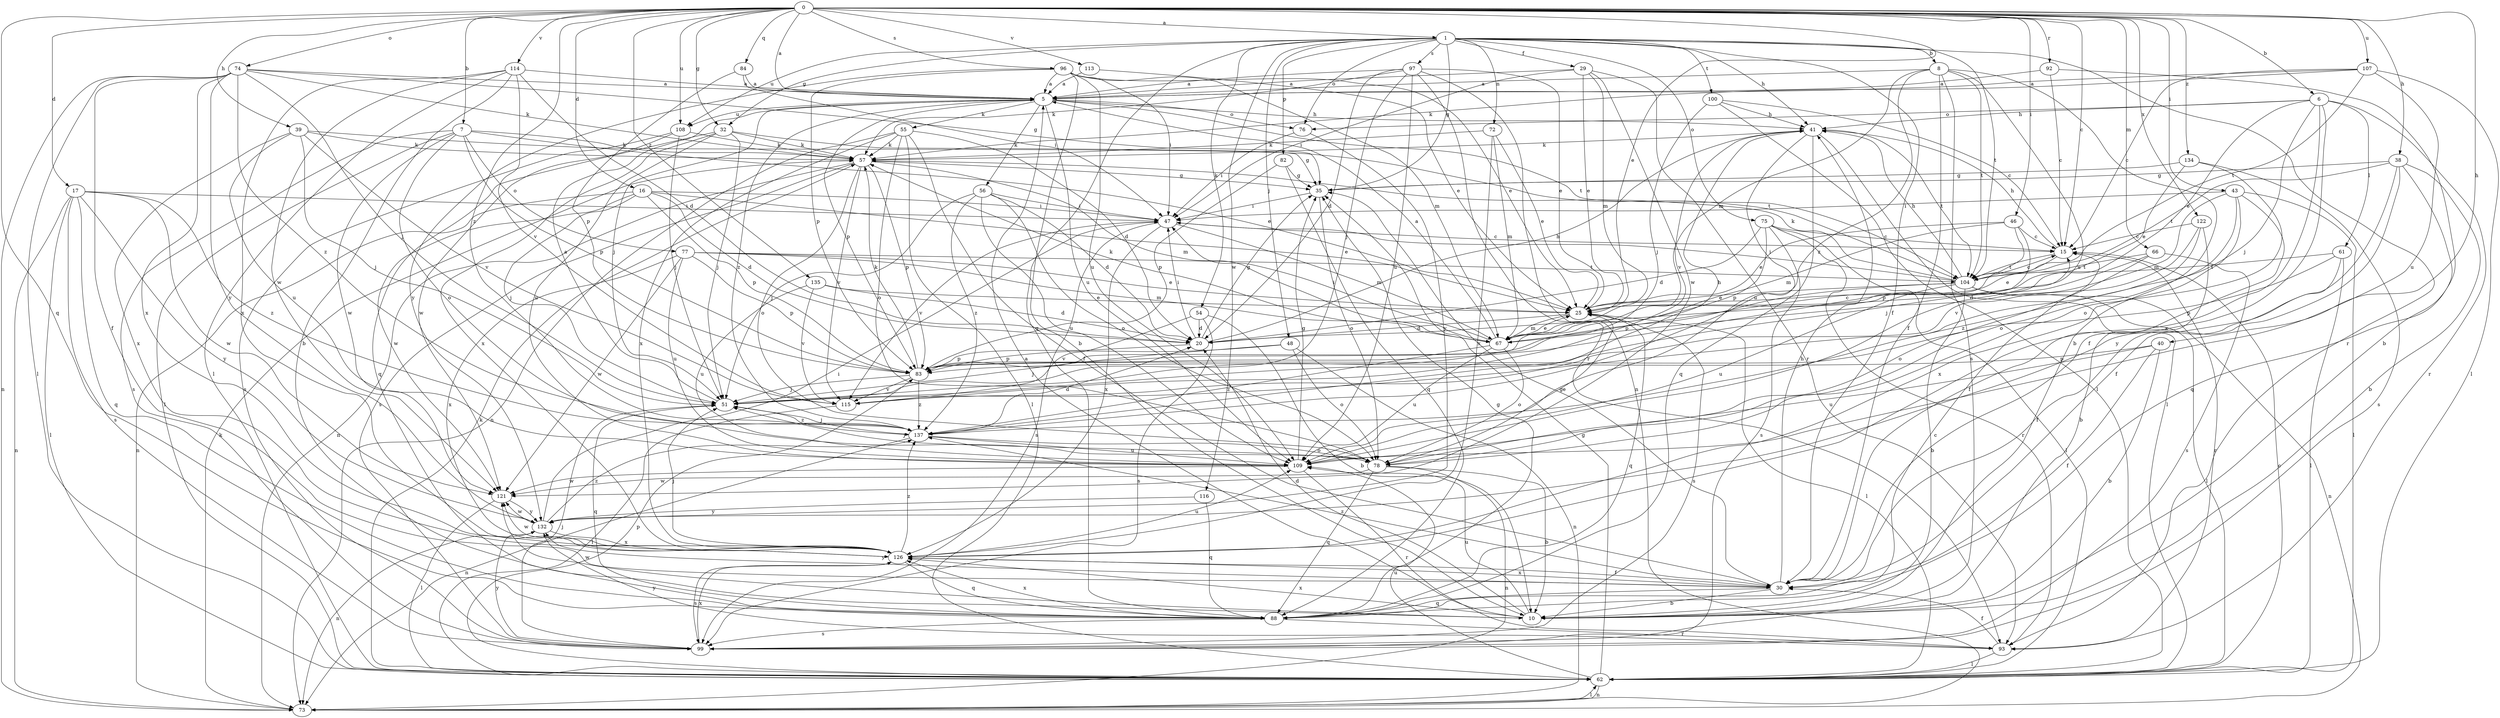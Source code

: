 strict digraph  {
0;
1;
5;
6;
7;
8;
10;
15;
16;
17;
20;
25;
29;
30;
32;
35;
38;
39;
40;
41;
43;
46;
47;
48;
51;
54;
55;
56;
57;
61;
62;
66;
67;
72;
73;
74;
75;
76;
77;
78;
82;
83;
84;
88;
92;
93;
96;
97;
99;
100;
104;
107;
108;
109;
113;
114;
115;
116;
121;
122;
126;
132;
134;
135;
137;
0 -> 1  [label=a];
0 -> 5  [label=a];
0 -> 6  [label=b];
0 -> 7  [label=b];
0 -> 15  [label=c];
0 -> 16  [label=d];
0 -> 17  [label=d];
0 -> 25  [label=e];
0 -> 32  [label=g];
0 -> 38  [label=h];
0 -> 39  [label=h];
0 -> 40  [label=h];
0 -> 43  [label=i];
0 -> 46  [label=i];
0 -> 66  [label=m];
0 -> 74  [label=o];
0 -> 84  [label=q];
0 -> 88  [label=q];
0 -> 92  [label=r];
0 -> 96  [label=s];
0 -> 107  [label=u];
0 -> 108  [label=u];
0 -> 113  [label=v];
0 -> 114  [label=v];
0 -> 122  [label=x];
0 -> 134  [label=z];
0 -> 135  [label=z];
0 -> 137  [label=z];
1 -> 8  [label=b];
1 -> 29  [label=f];
1 -> 30  [label=f];
1 -> 32  [label=g];
1 -> 35  [label=g];
1 -> 41  [label=h];
1 -> 48  [label=j];
1 -> 54  [label=k];
1 -> 72  [label=n];
1 -> 75  [label=o];
1 -> 76  [label=o];
1 -> 82  [label=p];
1 -> 88  [label=q];
1 -> 93  [label=r];
1 -> 97  [label=s];
1 -> 100  [label=t];
1 -> 104  [label=t];
1 -> 108  [label=u];
1 -> 116  [label=w];
5 -> 41  [label=h];
5 -> 51  [label=j];
5 -> 55  [label=k];
5 -> 56  [label=k];
5 -> 76  [label=o];
5 -> 83  [label=p];
5 -> 104  [label=t];
5 -> 108  [label=u];
5 -> 109  [label=u];
5 -> 137  [label=z];
6 -> 25  [label=e];
6 -> 30  [label=f];
6 -> 41  [label=h];
6 -> 51  [label=j];
6 -> 61  [label=l];
6 -> 76  [label=o];
6 -> 93  [label=r];
6 -> 126  [label=x];
7 -> 25  [label=e];
7 -> 57  [label=k];
7 -> 62  [label=l];
7 -> 77  [label=o];
7 -> 78  [label=o];
7 -> 83  [label=p];
7 -> 99  [label=s];
7 -> 121  [label=w];
8 -> 5  [label=a];
8 -> 10  [label=b];
8 -> 30  [label=f];
8 -> 67  [label=m];
8 -> 99  [label=s];
8 -> 104  [label=t];
8 -> 109  [label=u];
8 -> 137  [label=z];
10 -> 5  [label=a];
10 -> 20  [label=d];
10 -> 109  [label=u];
10 -> 121  [label=w];
10 -> 126  [label=x];
15 -> 25  [label=e];
15 -> 41  [label=h];
15 -> 93  [label=r];
15 -> 104  [label=t];
16 -> 20  [label=d];
16 -> 25  [label=e];
16 -> 47  [label=i];
16 -> 51  [label=j];
16 -> 73  [label=n];
16 -> 83  [label=p];
16 -> 121  [label=w];
17 -> 47  [label=i];
17 -> 62  [label=l];
17 -> 73  [label=n];
17 -> 88  [label=q];
17 -> 99  [label=s];
17 -> 121  [label=w];
17 -> 132  [label=y];
17 -> 137  [label=z];
20 -> 35  [label=g];
20 -> 41  [label=h];
20 -> 47  [label=i];
20 -> 83  [label=p];
25 -> 20  [label=d];
25 -> 62  [label=l];
25 -> 67  [label=m];
25 -> 88  [label=q];
25 -> 99  [label=s];
29 -> 5  [label=a];
29 -> 25  [label=e];
29 -> 47  [label=i];
29 -> 67  [label=m];
29 -> 93  [label=r];
29 -> 121  [label=w];
30 -> 10  [label=b];
30 -> 35  [label=g];
30 -> 41  [label=h];
30 -> 88  [label=q];
30 -> 126  [label=x];
30 -> 132  [label=y];
30 -> 137  [label=z];
32 -> 35  [label=g];
32 -> 51  [label=j];
32 -> 57  [label=k];
32 -> 88  [label=q];
32 -> 109  [label=u];
32 -> 126  [label=x];
35 -> 47  [label=i];
35 -> 78  [label=o];
38 -> 10  [label=b];
38 -> 30  [label=f];
38 -> 35  [label=g];
38 -> 88  [label=q];
38 -> 104  [label=t];
38 -> 132  [label=y];
39 -> 51  [label=j];
39 -> 57  [label=k];
39 -> 104  [label=t];
39 -> 109  [label=u];
39 -> 115  [label=v];
39 -> 126  [label=x];
40 -> 10  [label=b];
40 -> 30  [label=f];
40 -> 83  [label=p];
40 -> 109  [label=u];
41 -> 57  [label=k];
41 -> 62  [label=l];
41 -> 88  [label=q];
41 -> 104  [label=t];
41 -> 109  [label=u];
41 -> 115  [label=v];
43 -> 30  [label=f];
43 -> 47  [label=i];
43 -> 62  [label=l];
43 -> 67  [label=m];
43 -> 78  [label=o];
43 -> 126  [label=x];
46 -> 15  [label=c];
46 -> 25  [label=e];
46 -> 51  [label=j];
46 -> 67  [label=m];
46 -> 83  [label=p];
47 -> 15  [label=c];
47 -> 67  [label=m];
47 -> 99  [label=s];
47 -> 115  [label=v];
47 -> 126  [label=x];
48 -> 51  [label=j];
48 -> 73  [label=n];
48 -> 78  [label=o];
48 -> 83  [label=p];
51 -> 5  [label=a];
51 -> 88  [label=q];
51 -> 137  [label=z];
54 -> 10  [label=b];
54 -> 20  [label=d];
54 -> 99  [label=s];
54 -> 115  [label=v];
55 -> 20  [label=d];
55 -> 30  [label=f];
55 -> 57  [label=k];
55 -> 62  [label=l];
55 -> 73  [label=n];
55 -> 78  [label=o];
55 -> 126  [label=x];
56 -> 20  [label=d];
56 -> 47  [label=i];
56 -> 51  [label=j];
56 -> 78  [label=o];
56 -> 109  [label=u];
56 -> 137  [label=z];
57 -> 35  [label=g];
57 -> 67  [label=m];
57 -> 73  [label=n];
57 -> 78  [label=o];
57 -> 83  [label=p];
57 -> 99  [label=s];
57 -> 115  [label=v];
61 -> 30  [label=f];
61 -> 62  [label=l];
61 -> 83  [label=p];
61 -> 104  [label=t];
62 -> 15  [label=c];
62 -> 35  [label=g];
62 -> 57  [label=k];
62 -> 73  [label=n];
62 -> 83  [label=p];
62 -> 109  [label=u];
66 -> 20  [label=d];
66 -> 78  [label=o];
66 -> 99  [label=s];
66 -> 104  [label=t];
67 -> 5  [label=a];
67 -> 15  [label=c];
67 -> 25  [label=e];
67 -> 47  [label=i];
67 -> 57  [label=k];
67 -> 78  [label=o];
67 -> 109  [label=u];
67 -> 137  [label=z];
72 -> 25  [label=e];
72 -> 57  [label=k];
72 -> 67  [label=m];
72 -> 126  [label=x];
73 -> 57  [label=k];
73 -> 62  [label=l];
74 -> 5  [label=a];
74 -> 30  [label=f];
74 -> 35  [label=g];
74 -> 51  [label=j];
74 -> 57  [label=k];
74 -> 62  [label=l];
74 -> 73  [label=n];
74 -> 126  [label=x];
74 -> 132  [label=y];
74 -> 137  [label=z];
75 -> 15  [label=c];
75 -> 20  [label=d];
75 -> 62  [label=l];
75 -> 83  [label=p];
75 -> 93  [label=r];
75 -> 99  [label=s];
76 -> 47  [label=i];
76 -> 132  [label=y];
77 -> 25  [label=e];
77 -> 67  [label=m];
77 -> 83  [label=p];
77 -> 104  [label=t];
77 -> 109  [label=u];
77 -> 121  [label=w];
77 -> 126  [label=x];
78 -> 10  [label=b];
78 -> 25  [label=e];
78 -> 51  [label=j];
78 -> 73  [label=n];
78 -> 88  [label=q];
78 -> 121  [label=w];
82 -> 35  [label=g];
82 -> 83  [label=p];
82 -> 88  [label=q];
83 -> 51  [label=j];
83 -> 57  [label=k];
83 -> 115  [label=v];
83 -> 137  [label=z];
84 -> 5  [label=a];
84 -> 47  [label=i];
84 -> 83  [label=p];
88 -> 15  [label=c];
88 -> 35  [label=g];
88 -> 93  [label=r];
88 -> 99  [label=s];
88 -> 126  [label=x];
92 -> 5  [label=a];
92 -> 10  [label=b];
92 -> 15  [label=c];
93 -> 30  [label=f];
93 -> 62  [label=l];
93 -> 132  [label=y];
96 -> 5  [label=a];
96 -> 10  [label=b];
96 -> 25  [label=e];
96 -> 47  [label=i];
96 -> 67  [label=m];
96 -> 83  [label=p];
96 -> 109  [label=u];
96 -> 132  [label=y];
97 -> 5  [label=a];
97 -> 20  [label=d];
97 -> 25  [label=e];
97 -> 51  [label=j];
97 -> 57  [label=k];
97 -> 73  [label=n];
97 -> 93  [label=r];
97 -> 109  [label=u];
99 -> 51  [label=j];
99 -> 126  [label=x];
99 -> 132  [label=y];
100 -> 15  [label=c];
100 -> 41  [label=h];
100 -> 51  [label=j];
100 -> 62  [label=l];
104 -> 10  [label=b];
104 -> 15  [label=c];
104 -> 25  [label=e];
104 -> 41  [label=h];
104 -> 47  [label=i];
104 -> 57  [label=k];
104 -> 62  [label=l];
104 -> 73  [label=n];
104 -> 83  [label=p];
104 -> 109  [label=u];
107 -> 5  [label=a];
107 -> 15  [label=c];
107 -> 57  [label=k];
107 -> 62  [label=l];
107 -> 104  [label=t];
107 -> 109  [label=u];
108 -> 51  [label=j];
108 -> 57  [label=k];
108 -> 99  [label=s];
108 -> 121  [label=w];
109 -> 35  [label=g];
109 -> 93  [label=r];
109 -> 121  [label=w];
113 -> 5  [label=a];
113 -> 25  [label=e];
114 -> 5  [label=a];
114 -> 10  [label=b];
114 -> 20  [label=d];
114 -> 62  [label=l];
114 -> 115  [label=v];
114 -> 121  [label=w];
114 -> 126  [label=x];
115 -> 62  [label=l];
116 -> 88  [label=q];
116 -> 132  [label=y];
121 -> 62  [label=l];
121 -> 132  [label=y];
122 -> 10  [label=b];
122 -> 15  [label=c];
122 -> 115  [label=v];
122 -> 137  [label=z];
126 -> 30  [label=f];
126 -> 51  [label=j];
126 -> 88  [label=q];
126 -> 99  [label=s];
126 -> 109  [label=u];
126 -> 121  [label=w];
126 -> 137  [label=z];
132 -> 47  [label=i];
132 -> 73  [label=n];
132 -> 121  [label=w];
132 -> 126  [label=x];
132 -> 137  [label=z];
134 -> 25  [label=e];
134 -> 35  [label=g];
134 -> 78  [label=o];
134 -> 99  [label=s];
135 -> 20  [label=d];
135 -> 25  [label=e];
135 -> 109  [label=u];
135 -> 115  [label=v];
137 -> 20  [label=d];
137 -> 41  [label=h];
137 -> 51  [label=j];
137 -> 73  [label=n];
137 -> 78  [label=o];
137 -> 109  [label=u];
}
